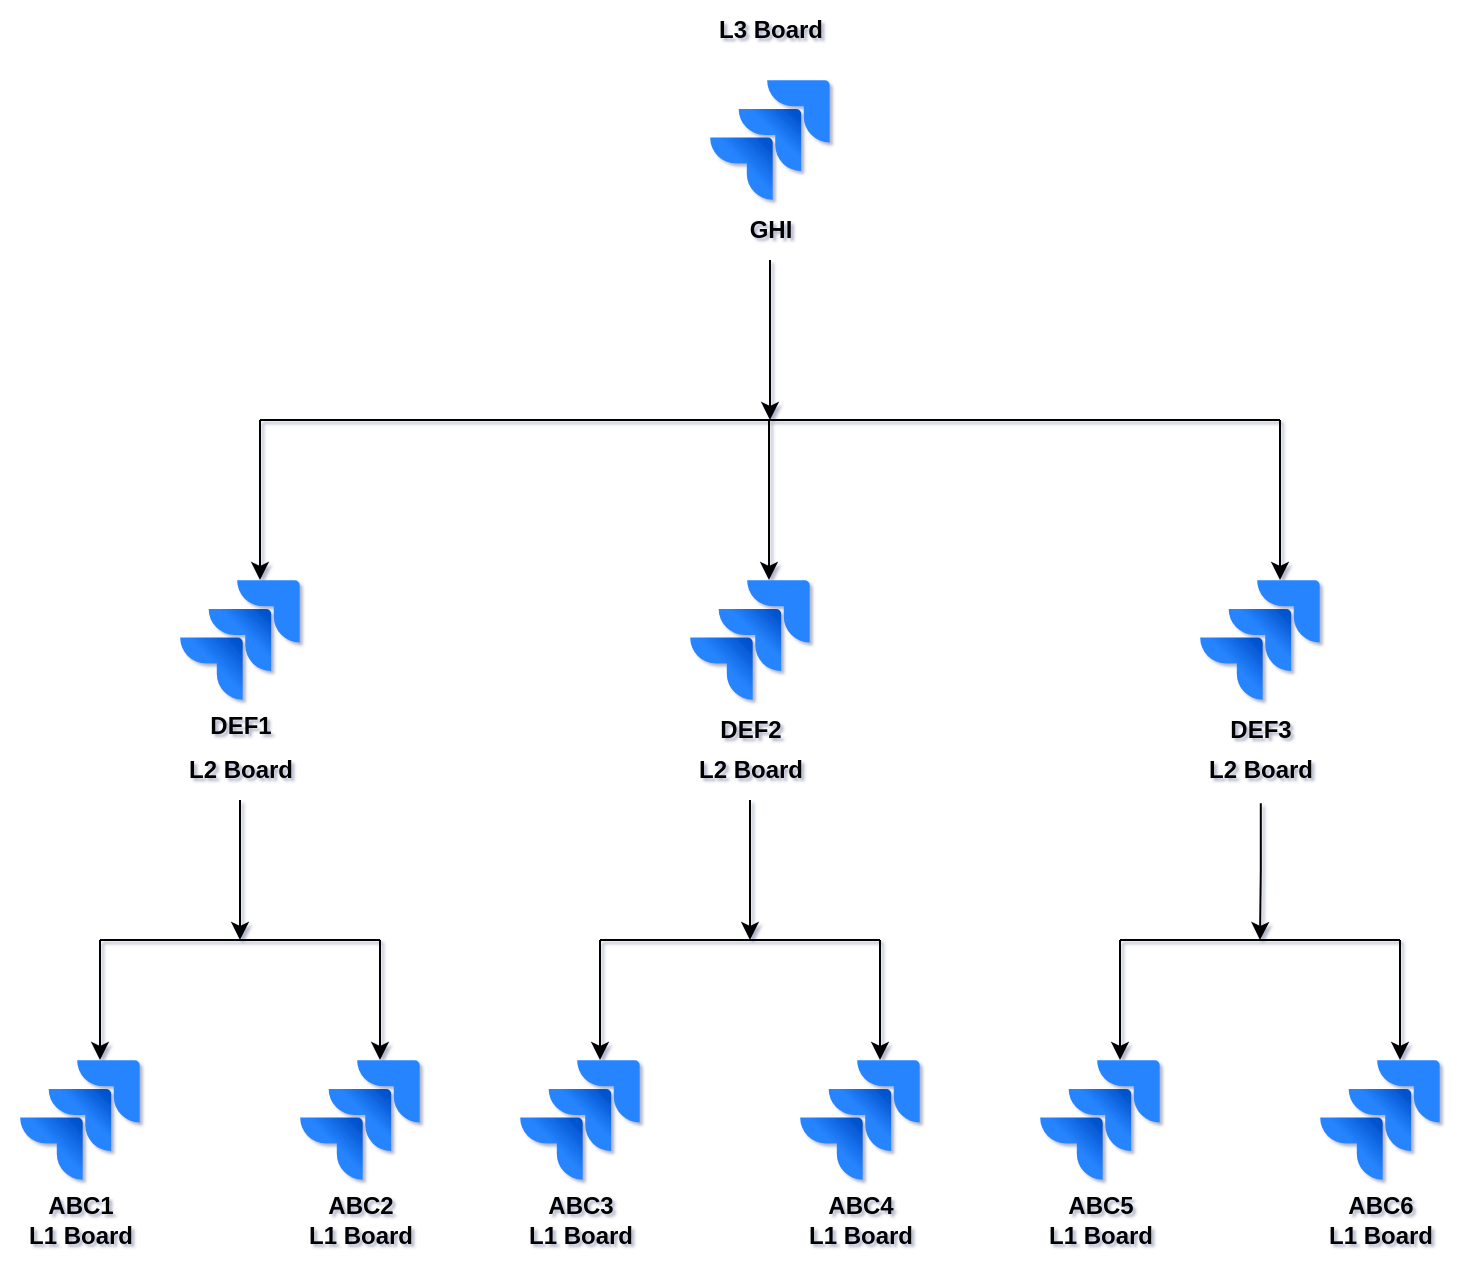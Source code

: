 <mxfile version="27.0.5">
  <diagram name="Page-1" id="G057TMkhSPLAft_Q2gws">
    <mxGraphModel dx="1042" dy="657" grid="0" gridSize="10" guides="1" tooltips="1" connect="1" arrows="1" fold="1" page="1" pageScale="1" pageWidth="850" pageHeight="1100" background="none" math="0" shadow="1">
      <root>
        <mxCell id="0" />
        <mxCell id="1" parent="0" />
        <mxCell id="0tOmjvYXlfDMR4Ho-GJQ-1" value="" style="image;html=1;image=img/lib/atlassian/Jira_Logo.svg;" vertex="1" parent="1">
          <mxGeometry x="365" y="50" width="60" height="60" as="geometry" />
        </mxCell>
        <mxCell id="0tOmjvYXlfDMR4Ho-GJQ-5" style="edgeStyle=orthogonalEdgeStyle;rounded=0;orthogonalLoop=1;jettySize=auto;html=1;" edge="1" parent="1" source="0tOmjvYXlfDMR4Ho-GJQ-2">
          <mxGeometry relative="1" as="geometry">
            <mxPoint x="395" y="220" as="targetPoint" />
          </mxGeometry>
        </mxCell>
        <mxCell id="0tOmjvYXlfDMR4Ho-GJQ-2" value="&lt;b&gt;GHI&lt;/b&gt;" style="text;html=1;align=center;verticalAlign=middle;resizable=0;points=[];autosize=1;strokeColor=none;fillColor=none;" vertex="1" parent="1">
          <mxGeometry x="375" y="110" width="40" height="30" as="geometry" />
        </mxCell>
        <mxCell id="0tOmjvYXlfDMR4Ho-GJQ-3" value="&lt;b&gt;L3 Board&lt;/b&gt;" style="text;html=1;align=center;verticalAlign=middle;resizable=0;points=[];autosize=1;strokeColor=none;fillColor=none;" vertex="1" parent="1">
          <mxGeometry x="355" y="10" width="80" height="30" as="geometry" />
        </mxCell>
        <mxCell id="0tOmjvYXlfDMR4Ho-GJQ-6" value="" style="endArrow=none;html=1;rounded=0;" edge="1" parent="1">
          <mxGeometry width="50" height="50" relative="1" as="geometry">
            <mxPoint x="140" y="220" as="sourcePoint" />
            <mxPoint x="650" y="220" as="targetPoint" />
            <Array as="points">
              <mxPoint x="390" y="220" />
            </Array>
          </mxGeometry>
        </mxCell>
        <mxCell id="0tOmjvYXlfDMR4Ho-GJQ-7" value="" style="endArrow=classic;html=1;rounded=0;" edge="1" parent="1">
          <mxGeometry width="50" height="50" relative="1" as="geometry">
            <mxPoint x="140" y="220" as="sourcePoint" />
            <mxPoint x="140" y="300" as="targetPoint" />
          </mxGeometry>
        </mxCell>
        <mxCell id="0tOmjvYXlfDMR4Ho-GJQ-12" value="" style="endArrow=classic;html=1;rounded=0;" edge="1" parent="1">
          <mxGeometry width="50" height="50" relative="1" as="geometry">
            <mxPoint x="394.5" y="220" as="sourcePoint" />
            <mxPoint x="394.5" y="300" as="targetPoint" />
          </mxGeometry>
        </mxCell>
        <mxCell id="0tOmjvYXlfDMR4Ho-GJQ-13" value="" style="endArrow=classic;html=1;rounded=0;" edge="1" parent="1">
          <mxGeometry width="50" height="50" relative="1" as="geometry">
            <mxPoint x="650" y="220" as="sourcePoint" />
            <mxPoint x="650" y="300" as="targetPoint" />
          </mxGeometry>
        </mxCell>
        <mxCell id="0tOmjvYXlfDMR4Ho-GJQ-14" value="" style="image;html=1;image=img/lib/atlassian/Jira_Logo.svg;" vertex="1" parent="1">
          <mxGeometry x="100" y="300" width="60" height="60" as="geometry" />
        </mxCell>
        <mxCell id="0tOmjvYXlfDMR4Ho-GJQ-15" value="" style="image;html=1;image=img/lib/atlassian/Jira_Logo.svg;" vertex="1" parent="1">
          <mxGeometry x="355" y="300" width="60" height="60" as="geometry" />
        </mxCell>
        <mxCell id="0tOmjvYXlfDMR4Ho-GJQ-16" value="" style="image;html=1;image=img/lib/atlassian/Jira_Logo.svg;" vertex="1" parent="1">
          <mxGeometry x="610" y="300" width="60" height="60" as="geometry" />
        </mxCell>
        <mxCell id="0tOmjvYXlfDMR4Ho-GJQ-17" value="&lt;b&gt;DEF1&lt;/b&gt;" style="text;html=1;align=center;verticalAlign=middle;resizable=0;points=[];autosize=1;strokeColor=none;fillColor=none;" vertex="1" parent="1">
          <mxGeometry x="105" y="358" width="50" height="30" as="geometry" />
        </mxCell>
        <mxCell id="0tOmjvYXlfDMR4Ho-GJQ-18" value="&lt;b&gt;DEF2&lt;/b&gt;" style="text;html=1;align=center;verticalAlign=middle;resizable=0;points=[];autosize=1;strokeColor=none;fillColor=none;" vertex="1" parent="1">
          <mxGeometry x="360" y="360" width="50" height="30" as="geometry" />
        </mxCell>
        <mxCell id="0tOmjvYXlfDMR4Ho-GJQ-29" style="edgeStyle=orthogonalEdgeStyle;rounded=0;orthogonalLoop=1;jettySize=auto;html=1;exitX=0.505;exitY=1.053;exitDx=0;exitDy=0;exitPerimeter=0;" edge="1" parent="1" source="0tOmjvYXlfDMR4Ho-GJQ-25">
          <mxGeometry relative="1" as="geometry">
            <mxPoint x="640" y="480" as="targetPoint" />
          </mxGeometry>
        </mxCell>
        <mxCell id="0tOmjvYXlfDMR4Ho-GJQ-19" value="&lt;b&gt;DEF3&lt;/b&gt;" style="text;html=1;align=center;verticalAlign=middle;resizable=0;points=[];autosize=1;strokeColor=none;fillColor=none;" vertex="1" parent="1">
          <mxGeometry x="615" y="360" width="50" height="30" as="geometry" />
        </mxCell>
        <mxCell id="0tOmjvYXlfDMR4Ho-GJQ-26" style="edgeStyle=orthogonalEdgeStyle;rounded=0;orthogonalLoop=1;jettySize=auto;html=1;" edge="1" parent="1" source="0tOmjvYXlfDMR4Ho-GJQ-23">
          <mxGeometry relative="1" as="geometry">
            <mxPoint x="130" y="480" as="targetPoint" />
          </mxGeometry>
        </mxCell>
        <mxCell id="0tOmjvYXlfDMR4Ho-GJQ-23" value="&lt;b&gt;L2 Board&lt;/b&gt;" style="text;html=1;align=center;verticalAlign=middle;resizable=0;points=[];autosize=1;strokeColor=none;fillColor=none;" vertex="1" parent="1">
          <mxGeometry x="90" y="380" width="80" height="30" as="geometry" />
        </mxCell>
        <mxCell id="0tOmjvYXlfDMR4Ho-GJQ-28" style="edgeStyle=orthogonalEdgeStyle;rounded=0;orthogonalLoop=1;jettySize=auto;html=1;" edge="1" parent="1" source="0tOmjvYXlfDMR4Ho-GJQ-24">
          <mxGeometry relative="1" as="geometry">
            <mxPoint x="385" y="480" as="targetPoint" />
          </mxGeometry>
        </mxCell>
        <mxCell id="0tOmjvYXlfDMR4Ho-GJQ-24" value="&lt;b&gt;L2 Board&lt;/b&gt;" style="text;html=1;align=center;verticalAlign=middle;resizable=0;points=[];autosize=1;strokeColor=none;fillColor=none;" vertex="1" parent="1">
          <mxGeometry x="345" y="380" width="80" height="30" as="geometry" />
        </mxCell>
        <mxCell id="0tOmjvYXlfDMR4Ho-GJQ-25" value="&lt;b&gt;L2 Board&lt;/b&gt;" style="text;html=1;align=center;verticalAlign=middle;resizable=0;points=[];autosize=1;strokeColor=none;fillColor=none;" vertex="1" parent="1">
          <mxGeometry x="600" y="380" width="80" height="30" as="geometry" />
        </mxCell>
        <mxCell id="0tOmjvYXlfDMR4Ho-GJQ-30" value="" style="endArrow=none;html=1;rounded=0;" edge="1" parent="1">
          <mxGeometry width="50" height="50" relative="1" as="geometry">
            <mxPoint x="60" y="480" as="sourcePoint" />
            <mxPoint x="200" y="480" as="targetPoint" />
          </mxGeometry>
        </mxCell>
        <mxCell id="0tOmjvYXlfDMR4Ho-GJQ-31" value="" style="endArrow=none;html=1;rounded=0;" edge="1" parent="1">
          <mxGeometry width="50" height="50" relative="1" as="geometry">
            <mxPoint x="310" y="480" as="sourcePoint" />
            <mxPoint x="450" y="480" as="targetPoint" />
          </mxGeometry>
        </mxCell>
        <mxCell id="0tOmjvYXlfDMR4Ho-GJQ-32" value="" style="endArrow=none;html=1;rounded=0;" edge="1" parent="1">
          <mxGeometry width="50" height="50" relative="1" as="geometry">
            <mxPoint x="570" y="480" as="sourcePoint" />
            <mxPoint x="710" y="480" as="targetPoint" />
          </mxGeometry>
        </mxCell>
        <mxCell id="0tOmjvYXlfDMR4Ho-GJQ-33" value="" style="endArrow=classic;html=1;rounded=0;" edge="1" parent="1">
          <mxGeometry width="50" height="50" relative="1" as="geometry">
            <mxPoint x="60" y="480" as="sourcePoint" />
            <mxPoint x="60" y="540" as="targetPoint" />
          </mxGeometry>
        </mxCell>
        <mxCell id="0tOmjvYXlfDMR4Ho-GJQ-34" value="" style="endArrow=classic;html=1;rounded=0;" edge="1" parent="1">
          <mxGeometry width="50" height="50" relative="1" as="geometry">
            <mxPoint x="200" y="480" as="sourcePoint" />
            <mxPoint x="200" y="540" as="targetPoint" />
          </mxGeometry>
        </mxCell>
        <mxCell id="0tOmjvYXlfDMR4Ho-GJQ-35" value="" style="endArrow=classic;html=1;rounded=0;" edge="1" parent="1">
          <mxGeometry width="50" height="50" relative="1" as="geometry">
            <mxPoint x="310" y="480" as="sourcePoint" />
            <mxPoint x="310" y="540" as="targetPoint" />
          </mxGeometry>
        </mxCell>
        <mxCell id="0tOmjvYXlfDMR4Ho-GJQ-36" value="" style="endArrow=classic;html=1;rounded=0;" edge="1" parent="1">
          <mxGeometry width="50" height="50" relative="1" as="geometry">
            <mxPoint x="450" y="480" as="sourcePoint" />
            <mxPoint x="450" y="540" as="targetPoint" />
          </mxGeometry>
        </mxCell>
        <mxCell id="0tOmjvYXlfDMR4Ho-GJQ-37" value="" style="endArrow=classic;html=1;rounded=0;" edge="1" parent="1">
          <mxGeometry width="50" height="50" relative="1" as="geometry">
            <mxPoint x="570" y="480" as="sourcePoint" />
            <mxPoint x="570" y="540" as="targetPoint" />
          </mxGeometry>
        </mxCell>
        <mxCell id="0tOmjvYXlfDMR4Ho-GJQ-38" value="" style="endArrow=classic;html=1;rounded=0;" edge="1" parent="1">
          <mxGeometry width="50" height="50" relative="1" as="geometry">
            <mxPoint x="710" y="480" as="sourcePoint" />
            <mxPoint x="710" y="540" as="targetPoint" />
          </mxGeometry>
        </mxCell>
        <mxCell id="0tOmjvYXlfDMR4Ho-GJQ-39" value="" style="image;html=1;image=img/lib/atlassian/Jira_Logo.svg;" vertex="1" parent="1">
          <mxGeometry x="20" y="540" width="60" height="60" as="geometry" />
        </mxCell>
        <mxCell id="0tOmjvYXlfDMR4Ho-GJQ-40" value="" style="image;html=1;image=img/lib/atlassian/Jira_Logo.svg;" vertex="1" parent="1">
          <mxGeometry x="160" y="540" width="60" height="60" as="geometry" />
        </mxCell>
        <mxCell id="0tOmjvYXlfDMR4Ho-GJQ-41" value="" style="image;html=1;image=img/lib/atlassian/Jira_Logo.svg;" vertex="1" parent="1">
          <mxGeometry x="270" y="540" width="60" height="60" as="geometry" />
        </mxCell>
        <mxCell id="0tOmjvYXlfDMR4Ho-GJQ-42" value="" style="image;html=1;image=img/lib/atlassian/Jira_Logo.svg;" vertex="1" parent="1">
          <mxGeometry x="410" y="540" width="60" height="60" as="geometry" />
        </mxCell>
        <mxCell id="0tOmjvYXlfDMR4Ho-GJQ-43" value="" style="image;html=1;image=img/lib/atlassian/Jira_Logo.svg;" vertex="1" parent="1">
          <mxGeometry x="530" y="540" width="60" height="60" as="geometry" />
        </mxCell>
        <mxCell id="0tOmjvYXlfDMR4Ho-GJQ-44" value="" style="image;html=1;image=img/lib/atlassian/Jira_Logo.svg;" vertex="1" parent="1">
          <mxGeometry x="670" y="540" width="60" height="60" as="geometry" />
        </mxCell>
        <mxCell id="0tOmjvYXlfDMR4Ho-GJQ-45" value="&lt;div&gt;&lt;b&gt;ABC1&lt;/b&gt;&lt;/div&gt;&lt;div&gt;&lt;b&gt;L1 Board&lt;/b&gt;&lt;/div&gt;" style="text;html=1;align=center;verticalAlign=middle;resizable=0;points=[];autosize=1;strokeColor=none;fillColor=none;" vertex="1" parent="1">
          <mxGeometry x="10" y="600" width="80" height="40" as="geometry" />
        </mxCell>
        <mxCell id="0tOmjvYXlfDMR4Ho-GJQ-46" value="&lt;b&gt;ABC2&lt;/b&gt;&lt;div&gt;&lt;b&gt;L1 Board&lt;/b&gt;&lt;/div&gt;" style="text;html=1;align=center;verticalAlign=middle;resizable=0;points=[];autosize=1;strokeColor=none;fillColor=none;" vertex="1" parent="1">
          <mxGeometry x="150" y="600" width="80" height="40" as="geometry" />
        </mxCell>
        <mxCell id="0tOmjvYXlfDMR4Ho-GJQ-47" value="&lt;b&gt;ABC3&lt;/b&gt;&lt;div&gt;&lt;b&gt;L1 Board&lt;/b&gt;&lt;/div&gt;" style="text;html=1;align=center;verticalAlign=middle;resizable=0;points=[];autosize=1;strokeColor=none;fillColor=none;" vertex="1" parent="1">
          <mxGeometry x="260" y="600" width="80" height="40" as="geometry" />
        </mxCell>
        <mxCell id="0tOmjvYXlfDMR4Ho-GJQ-48" value="&lt;b&gt;ABC4&lt;/b&gt;&lt;div&gt;&lt;b&gt;L1 Board&lt;/b&gt;&lt;/div&gt;" style="text;html=1;align=center;verticalAlign=middle;resizable=0;points=[];autosize=1;strokeColor=none;fillColor=none;" vertex="1" parent="1">
          <mxGeometry x="400" y="600" width="80" height="40" as="geometry" />
        </mxCell>
        <mxCell id="0tOmjvYXlfDMR4Ho-GJQ-49" value="&lt;b&gt;ABC5&lt;/b&gt;&lt;div&gt;&lt;b&gt;L1 Board&lt;/b&gt;&lt;/div&gt;" style="text;html=1;align=center;verticalAlign=middle;resizable=0;points=[];autosize=1;strokeColor=none;fillColor=none;" vertex="1" parent="1">
          <mxGeometry x="520" y="600" width="80" height="40" as="geometry" />
        </mxCell>
        <mxCell id="0tOmjvYXlfDMR4Ho-GJQ-50" value="&lt;b&gt;ABC6&lt;/b&gt;&lt;div&gt;&lt;b&gt;L1 Board&lt;/b&gt;&lt;/div&gt;" style="text;html=1;align=center;verticalAlign=middle;resizable=0;points=[];autosize=1;strokeColor=none;fillColor=none;" vertex="1" parent="1">
          <mxGeometry x="660" y="600" width="80" height="40" as="geometry" />
        </mxCell>
      </root>
    </mxGraphModel>
  </diagram>
</mxfile>
